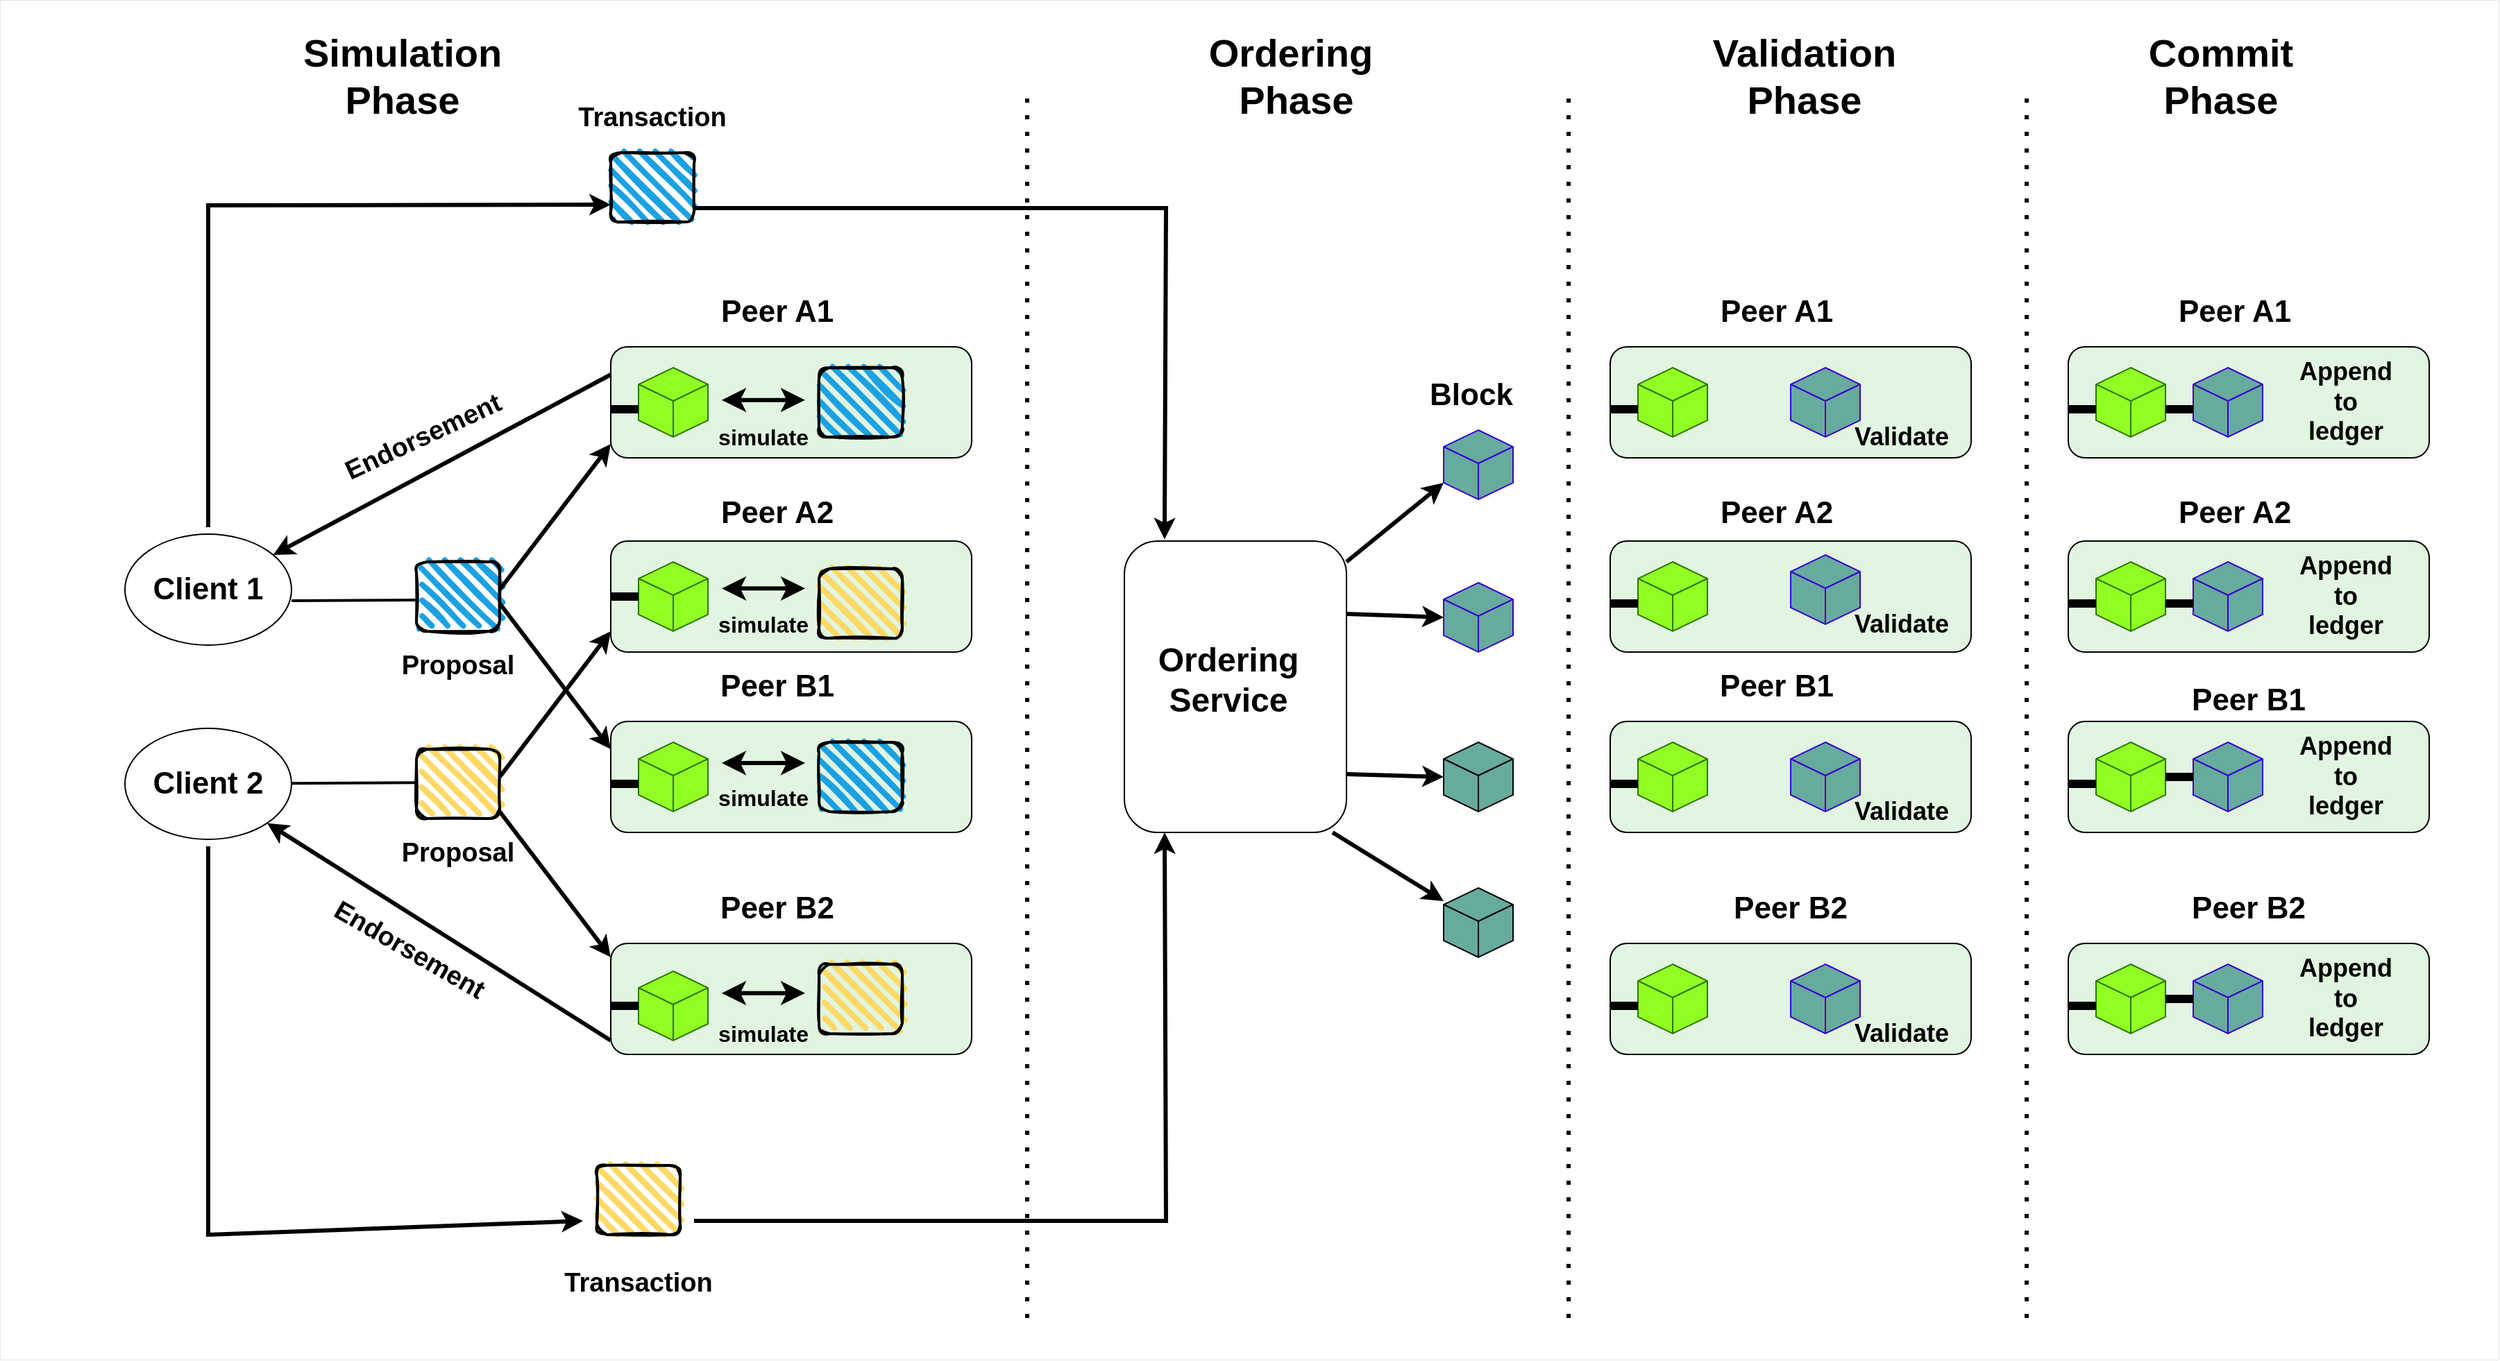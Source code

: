 <mxfile version="21.6.9" type="github" pages="4">
  <diagram name="Page-1" id="nzDO3ZbdwUi7aDr2axk2">
    <mxGraphModel dx="2206" dy="1226" grid="1" gridSize="10" guides="1" tooltips="1" connect="1" arrows="1" fold="1" page="1" pageScale="1" pageWidth="2339" pageHeight="3300" math="0" shadow="0">
      <root>
        <mxCell id="0" />
        <mxCell id="1" parent="0" />
        <mxCell id="xnpEO1qlJoF3fJPWZEWN-4" value="" style="rounded=0;whiteSpace=wrap;html=1;strokeWidth=0;fontStyle=1" parent="1" vertex="1">
          <mxGeometry x="360" y="130" width="1800" height="980" as="geometry" />
        </mxCell>
        <mxCell id="fq5BVHbG5BEVQjboFMJJ-3" value="" style="ellipse;whiteSpace=wrap;html=1;fontStyle=1" parent="1" vertex="1">
          <mxGeometry x="450" y="515" width="120" height="80" as="geometry" />
        </mxCell>
        <mxCell id="fq5BVHbG5BEVQjboFMJJ-4" value="" style="ellipse;whiteSpace=wrap;html=1;fontStyle=1" parent="1" vertex="1">
          <mxGeometry x="450" y="655" width="120" height="80" as="geometry" />
        </mxCell>
        <mxCell id="fq5BVHbG5BEVQjboFMJJ-5" value="" style="rounded=1;whiteSpace=wrap;html=1;fillColor=#E1F5E0;fontStyle=1" parent="1" vertex="1">
          <mxGeometry x="800" y="380" width="260" height="80" as="geometry" />
        </mxCell>
        <mxCell id="fq5BVHbG5BEVQjboFMJJ-7" value="" style="rounded=1;whiteSpace=wrap;html=1;fillColor=#E1F5E0;fontStyle=1" parent="1" vertex="1">
          <mxGeometry x="800" y="520" width="260" height="80" as="geometry" />
        </mxCell>
        <mxCell id="fq5BVHbG5BEVQjboFMJJ-8" value="" style="rounded=1;whiteSpace=wrap;html=1;fillColor=#E1F5E0;fontStyle=1" parent="1" vertex="1">
          <mxGeometry x="800" y="650" width="260" height="80" as="geometry" />
        </mxCell>
        <mxCell id="fq5BVHbG5BEVQjboFMJJ-9" value="" style="rounded=1;whiteSpace=wrap;html=1;fillColor=#E1F5E0;fontStyle=1" parent="1" vertex="1">
          <mxGeometry x="800" y="810" width="260" height="80" as="geometry" />
        </mxCell>
        <mxCell id="fq5BVHbG5BEVQjboFMJJ-10" value="" style="endArrow=none;dashed=1;html=1;dashPattern=1 3;strokeWidth=3;rounded=0;fontStyle=1" parent="1" edge="1">
          <mxGeometry width="50" height="50" relative="1" as="geometry">
            <mxPoint x="1100" y="1080" as="sourcePoint" />
            <mxPoint x="1100" y="200" as="targetPoint" />
          </mxGeometry>
        </mxCell>
        <mxCell id="fq5BVHbG5BEVQjboFMJJ-11" value="" style="rounded=1;whiteSpace=wrap;html=1;fontStyle=1" parent="1" vertex="1">
          <mxGeometry x="1170" y="520" width="160" height="210" as="geometry" />
        </mxCell>
        <mxCell id="fq5BVHbG5BEVQjboFMJJ-13" value="" style="html=1;whiteSpace=wrap;shape=isoCube2;backgroundOutline=1;isoAngle=15;fillColor=#67AB9F;fontColor=#ffffff;strokeColor=#3700CC;fontStyle=1" parent="1" vertex="1">
          <mxGeometry x="1400" y="440" width="50" height="50" as="geometry" />
        </mxCell>
        <mxCell id="fq5BVHbG5BEVQjboFMJJ-14" value="" style="html=1;whiteSpace=wrap;shape=isoCube2;backgroundOutline=1;isoAngle=15;fillColor=#67AB9F;fontColor=#ffffff;strokeColor=#3700CC;fontStyle=1" parent="1" vertex="1">
          <mxGeometry x="1400" y="550" width="50" height="50" as="geometry" />
        </mxCell>
        <mxCell id="fq5BVHbG5BEVQjboFMJJ-15" value="" style="html=1;whiteSpace=wrap;shape=isoCube2;backgroundOutline=1;isoAngle=15;fillColor=#67AB9F;fontStyle=1" parent="1" vertex="1">
          <mxGeometry x="1400" y="665" width="50" height="50" as="geometry" />
        </mxCell>
        <mxCell id="fq5BVHbG5BEVQjboFMJJ-16" value="" style="html=1;whiteSpace=wrap;shape=isoCube2;backgroundOutline=1;isoAngle=15;fillColor=#67AB9F;fontStyle=1" parent="1" vertex="1">
          <mxGeometry x="1400" y="770" width="50" height="50" as="geometry" />
        </mxCell>
        <mxCell id="fq5BVHbG5BEVQjboFMJJ-17" value="" style="endArrow=none;dashed=1;html=1;dashPattern=1 3;strokeWidth=3;rounded=0;fontStyle=1" parent="1" edge="1">
          <mxGeometry width="50" height="50" relative="1" as="geometry">
            <mxPoint x="1490" y="1080" as="sourcePoint" />
            <mxPoint x="1490" y="200" as="targetPoint" />
          </mxGeometry>
        </mxCell>
        <mxCell id="fq5BVHbG5BEVQjboFMJJ-22" value="" style="html=1;whiteSpace=wrap;shape=isoCube2;backgroundOutline=1;isoAngle=15;fillColor=#91FF23;strokeColor=#2D7600;fontColor=#ffffff;fontStyle=1" parent="1" vertex="1">
          <mxGeometry x="820" y="395" width="50" height="50" as="geometry" />
        </mxCell>
        <mxCell id="fq5BVHbG5BEVQjboFMJJ-23" value="" style="html=1;whiteSpace=wrap;shape=isoCube2;backgroundOutline=1;isoAngle=15;fillColor=#91FF23;fontColor=#ffffff;strokeColor=#2D7600;fontStyle=1" parent="1" vertex="1">
          <mxGeometry x="820" y="535" width="50" height="50" as="geometry" />
        </mxCell>
        <mxCell id="fq5BVHbG5BEVQjboFMJJ-24" value="" style="html=1;whiteSpace=wrap;shape=isoCube2;backgroundOutline=1;isoAngle=15;fillColor=#91FF23;fontColor=#ffffff;strokeColor=#2D7600;fontStyle=1" parent="1" vertex="1">
          <mxGeometry x="820" y="665" width="50" height="50" as="geometry" />
        </mxCell>
        <mxCell id="fq5BVHbG5BEVQjboFMJJ-25" value="" style="html=1;whiteSpace=wrap;shape=isoCube2;backgroundOutline=1;isoAngle=15;fillColor=#91FF23;fontColor=#ffffff;strokeColor=#2D7600;fontStyle=1" parent="1" vertex="1">
          <mxGeometry x="820" y="830" width="50" height="50" as="geometry" />
        </mxCell>
        <mxCell id="fq5BVHbG5BEVQjboFMJJ-26" value="" style="line;strokeWidth=6;html=1;fontStyle=1" parent="1" vertex="1">
          <mxGeometry x="800" y="850" width="20" height="10" as="geometry" />
        </mxCell>
        <mxCell id="fq5BVHbG5BEVQjboFMJJ-27" value="" style="line;strokeWidth=6;html=1;fontStyle=1" parent="1" vertex="1">
          <mxGeometry x="800" y="690" width="20" height="10" as="geometry" />
        </mxCell>
        <mxCell id="fq5BVHbG5BEVQjboFMJJ-28" value="" style="line;strokeWidth=6;html=1;fontStyle=1" parent="1" vertex="1">
          <mxGeometry x="800" y="555" width="20" height="10" as="geometry" />
        </mxCell>
        <mxCell id="fq5BVHbG5BEVQjboFMJJ-29" value="" style="line;strokeWidth=6;html=1;fontStyle=1" parent="1" vertex="1">
          <mxGeometry x="800" y="420" width="20" height="10" as="geometry" />
        </mxCell>
        <mxCell id="fq5BVHbG5BEVQjboFMJJ-31" value="" style="rounded=1;whiteSpace=wrap;html=1;strokeWidth=2;fillWeight=4;hachureGap=8;hachureAngle=45;fillColor=#1ba1e2;sketch=1;fontStyle=1" parent="1" vertex="1">
          <mxGeometry x="660" y="535" width="60" height="50" as="geometry" />
        </mxCell>
        <mxCell id="fq5BVHbG5BEVQjboFMJJ-32" value="" style="rounded=1;whiteSpace=wrap;html=1;strokeWidth=2;fillWeight=4;hachureGap=8;hachureAngle=45;fillColor=#FFD966;sketch=1;fontStyle=1" parent="1" vertex="1">
          <mxGeometry x="660" y="670" width="60" height="50" as="geometry" />
        </mxCell>
        <mxCell id="fq5BVHbG5BEVQjboFMJJ-34" value="" style="endArrow=none;html=1;rounded=0;entryX=0;entryY=0.75;entryDx=0;entryDy=0;strokeWidth=2;fontStyle=1" parent="1" edge="1">
          <mxGeometry width="50" height="50" relative="1" as="geometry">
            <mxPoint x="570" y="563" as="sourcePoint" />
            <mxPoint x="660" y="562.5" as="targetPoint" />
          </mxGeometry>
        </mxCell>
        <mxCell id="fq5BVHbG5BEVQjboFMJJ-35" value="" style="endArrow=none;html=1;rounded=0;entryX=0;entryY=0.75;entryDx=0;entryDy=0;strokeWidth=2;fontStyle=1" parent="1" edge="1">
          <mxGeometry width="50" height="50" relative="1" as="geometry">
            <mxPoint x="570" y="694.67" as="sourcePoint" />
            <mxPoint x="660" y="694.17" as="targetPoint" />
          </mxGeometry>
        </mxCell>
        <mxCell id="fq5BVHbG5BEVQjboFMJJ-37" value="" style="endArrow=classic;html=1;rounded=0;entryX=0;entryY=0.25;entryDx=0;entryDy=0;strokeWidth=3;fontStyle=1" parent="1" target="fq5BVHbG5BEVQjboFMJJ-8" edge="1">
          <mxGeometry width="50" height="50" relative="1" as="geometry">
            <mxPoint x="720" y="565" as="sourcePoint" />
            <mxPoint x="770" y="515" as="targetPoint" />
          </mxGeometry>
        </mxCell>
        <mxCell id="fq5BVHbG5BEVQjboFMJJ-39" value="" style="endArrow=classic;html=1;rounded=0;strokeWidth=3;fontStyle=1" parent="1" edge="1">
          <mxGeometry width="50" height="50" relative="1" as="geometry">
            <mxPoint x="720" y="555" as="sourcePoint" />
            <mxPoint x="800" y="450" as="targetPoint" />
          </mxGeometry>
        </mxCell>
        <mxCell id="fq5BVHbG5BEVQjboFMJJ-40" value="" style="endArrow=classic;html=1;rounded=0;strokeWidth=3;fontStyle=1" parent="1" edge="1">
          <mxGeometry width="50" height="50" relative="1" as="geometry">
            <mxPoint x="720" y="690" as="sourcePoint" />
            <mxPoint x="800" y="585" as="targetPoint" />
          </mxGeometry>
        </mxCell>
        <mxCell id="fq5BVHbG5BEVQjboFMJJ-41" value="" style="endArrow=classic;html=1;rounded=0;entryX=0;entryY=0.25;entryDx=0;entryDy=0;strokeWidth=3;fontStyle=1" parent="1" edge="1">
          <mxGeometry width="50" height="50" relative="1" as="geometry">
            <mxPoint x="720" y="715" as="sourcePoint" />
            <mxPoint x="800" y="820" as="targetPoint" />
          </mxGeometry>
        </mxCell>
        <mxCell id="fq5BVHbG5BEVQjboFMJJ-43" value="" style="endArrow=classic;html=1;rounded=0;exitX=0;exitY=0.25;exitDx=0;exitDy=0;strokeWidth=3;fontStyle=1" parent="1" source="fq5BVHbG5BEVQjboFMJJ-5" target="fq5BVHbG5BEVQjboFMJJ-3" edge="1">
          <mxGeometry width="50" height="50" relative="1" as="geometry">
            <mxPoint x="580" y="520" as="sourcePoint" />
            <mxPoint x="630" y="470" as="targetPoint" />
          </mxGeometry>
        </mxCell>
        <mxCell id="fq5BVHbG5BEVQjboFMJJ-44" value="" style="endArrow=classic;html=1;rounded=0;exitX=0;exitY=0.25;exitDx=0;exitDy=0;strokeWidth=3;entryX=1;entryY=1;entryDx=0;entryDy=0;fontStyle=1" parent="1" target="fq5BVHbG5BEVQjboFMJJ-4" edge="1">
          <mxGeometry width="50" height="50" relative="1" as="geometry">
            <mxPoint x="800" y="880" as="sourcePoint" />
            <mxPoint x="557" y="1010" as="targetPoint" />
          </mxGeometry>
        </mxCell>
        <mxCell id="fq5BVHbG5BEVQjboFMJJ-45" value="" style="rounded=1;whiteSpace=wrap;html=1;strokeWidth=2;fillWeight=4;hachureGap=8;hachureAngle=45;fillColor=#1ba1e2;sketch=1;fontStyle=1" parent="1" vertex="1">
          <mxGeometry x="800" y="240" width="60" height="50" as="geometry" />
        </mxCell>
        <mxCell id="fq5BVHbG5BEVQjboFMJJ-46" value="" style="rounded=1;whiteSpace=wrap;html=1;strokeWidth=2;fillWeight=4;hachureGap=8;hachureAngle=45;fillColor=#FFD966;sketch=1;fontStyle=1" parent="1" vertex="1">
          <mxGeometry x="790" y="970" width="60" height="50" as="geometry" />
        </mxCell>
        <mxCell id="fq5BVHbG5BEVQjboFMJJ-49" value="" style="endArrow=classic;html=1;rounded=0;entryX=0;entryY=0.75;entryDx=0;entryDy=0;strokeWidth=3;fontStyle=1" parent="1" target="fq5BVHbG5BEVQjboFMJJ-45" edge="1">
          <mxGeometry width="50" height="50" relative="1" as="geometry">
            <mxPoint x="510" y="510" as="sourcePoint" />
            <mxPoint x="520" y="280" as="targetPoint" />
            <Array as="points">
              <mxPoint x="510" y="278" />
            </Array>
          </mxGeometry>
        </mxCell>
        <mxCell id="fq5BVHbG5BEVQjboFMJJ-50" value="" style="endArrow=classic;html=1;rounded=0;strokeWidth=3;exitX=1;exitY=0.5;exitDx=0;exitDy=0;entryX=0.181;entryY=-0.006;entryDx=0;entryDy=0;entryPerimeter=0;fontStyle=1" parent="1" target="fq5BVHbG5BEVQjboFMJJ-11" edge="1">
          <mxGeometry width="50" height="50" relative="1" as="geometry">
            <mxPoint x="860" y="280" as="sourcePoint" />
            <mxPoint x="1200" y="510" as="targetPoint" />
            <Array as="points">
              <mxPoint x="1200" y="280" />
            </Array>
          </mxGeometry>
        </mxCell>
        <mxCell id="fq5BVHbG5BEVQjboFMJJ-51" value="" style="endArrow=classic;html=1;rounded=0;strokeWidth=3;fontStyle=1" parent="1" edge="1">
          <mxGeometry width="50" height="50" relative="1" as="geometry">
            <mxPoint x="510" y="740" as="sourcePoint" />
            <mxPoint x="780" y="1010" as="targetPoint" />
            <Array as="points">
              <mxPoint x="510" y="1020" />
            </Array>
          </mxGeometry>
        </mxCell>
        <mxCell id="fq5BVHbG5BEVQjboFMJJ-52" value="" style="endArrow=classic;html=1;rounded=0;strokeWidth=3;exitX=1;exitY=0.5;exitDx=0;exitDy=0;fontStyle=1" parent="1" edge="1">
          <mxGeometry width="50" height="50" relative="1" as="geometry">
            <mxPoint x="860" y="1010" as="sourcePoint" />
            <mxPoint x="1199" y="730" as="targetPoint" />
            <Array as="points">
              <mxPoint x="1200" y="1010" />
            </Array>
          </mxGeometry>
        </mxCell>
        <mxCell id="fq5BVHbG5BEVQjboFMJJ-54" value="" style="endArrow=classic;html=1;rounded=0;entryX=0;entryY=0;entryDx=0;entryDy=37.996;entryPerimeter=0;strokeWidth=3;fontStyle=1" parent="1" target="fq5BVHbG5BEVQjboFMJJ-13" edge="1">
          <mxGeometry width="50" height="50" relative="1" as="geometry">
            <mxPoint x="1330" y="535" as="sourcePoint" />
            <mxPoint x="1380" y="485" as="targetPoint" />
          </mxGeometry>
        </mxCell>
        <mxCell id="fq5BVHbG5BEVQjboFMJJ-57" value="" style="endArrow=classic;html=1;rounded=0;entryX=0;entryY=0.5;entryDx=0;entryDy=0;entryPerimeter=0;strokeWidth=3;exitX=1;exitY=0.25;exitDx=0;exitDy=0;fontStyle=1" parent="1" source="fq5BVHbG5BEVQjboFMJJ-11" target="fq5BVHbG5BEVQjboFMJJ-14" edge="1">
          <mxGeometry width="50" height="50" relative="1" as="geometry">
            <mxPoint x="1330" y="600" as="sourcePoint" />
            <mxPoint x="1400" y="543" as="targetPoint" />
          </mxGeometry>
        </mxCell>
        <mxCell id="fq5BVHbG5BEVQjboFMJJ-60" value="" style="endArrow=classic;html=1;rounded=0;entryX=0;entryY=0.5;entryDx=0;entryDy=0;entryPerimeter=0;strokeWidth=3;exitX=1;exitY=0.25;exitDx=0;exitDy=0;fontStyle=1" parent="1" edge="1">
          <mxGeometry width="50" height="50" relative="1" as="geometry">
            <mxPoint x="1330" y="688" as="sourcePoint" />
            <mxPoint x="1400" y="690" as="targetPoint" />
          </mxGeometry>
        </mxCell>
        <mxCell id="fq5BVHbG5BEVQjboFMJJ-61" value="" style="endArrow=classic;html=1;rounded=0;strokeWidth=3;exitX=1;exitY=0.25;exitDx=0;exitDy=0;fontStyle=1" parent="1" target="fq5BVHbG5BEVQjboFMJJ-16" edge="1">
          <mxGeometry width="50" height="50" relative="1" as="geometry">
            <mxPoint x="1320" y="730" as="sourcePoint" />
            <mxPoint x="1390" y="732" as="targetPoint" />
          </mxGeometry>
        </mxCell>
        <mxCell id="fq5BVHbG5BEVQjboFMJJ-66" value="" style="rounded=1;whiteSpace=wrap;html=1;fillColor=#E1F5E0;fontStyle=1" parent="1" vertex="1">
          <mxGeometry x="1520" y="380" width="260" height="80" as="geometry" />
        </mxCell>
        <mxCell id="fq5BVHbG5BEVQjboFMJJ-67" value="" style="html=1;whiteSpace=wrap;shape=isoCube2;backgroundOutline=1;isoAngle=15;fillColor=#91FF23;strokeColor=#2D7600;fontColor=#ffffff;fontStyle=1" parent="1" vertex="1">
          <mxGeometry x="1540" y="395" width="50" height="50" as="geometry" />
        </mxCell>
        <mxCell id="fq5BVHbG5BEVQjboFMJJ-68" value="" style="line;strokeWidth=6;html=1;fontStyle=1" parent="1" vertex="1">
          <mxGeometry x="1520" y="420" width="20" height="10" as="geometry" />
        </mxCell>
        <mxCell id="fq5BVHbG5BEVQjboFMJJ-69" value="" style="rounded=1;whiteSpace=wrap;html=1;fillColor=#E1F5E0;fontStyle=1" parent="1" vertex="1">
          <mxGeometry x="1520" y="520" width="260" height="80" as="geometry" />
        </mxCell>
        <mxCell id="fq5BVHbG5BEVQjboFMJJ-70" value="" style="html=1;whiteSpace=wrap;shape=isoCube2;backgroundOutline=1;isoAngle=15;fillColor=#91FF23;strokeColor=#2D7600;fontColor=#ffffff;fontStyle=1" parent="1" vertex="1">
          <mxGeometry x="1540" y="535" width="50" height="50" as="geometry" />
        </mxCell>
        <mxCell id="fq5BVHbG5BEVQjboFMJJ-71" value="" style="line;strokeWidth=6;html=1;fontStyle=1" parent="1" vertex="1">
          <mxGeometry x="1520" y="560" width="20" height="10" as="geometry" />
        </mxCell>
        <mxCell id="fq5BVHbG5BEVQjboFMJJ-72" value="" style="rounded=1;whiteSpace=wrap;html=1;fillColor=#E1F5E0;fontStyle=1" parent="1" vertex="1">
          <mxGeometry x="1520" y="650" width="260" height="80" as="geometry" />
        </mxCell>
        <mxCell id="fq5BVHbG5BEVQjboFMJJ-73" value="" style="html=1;whiteSpace=wrap;shape=isoCube2;backgroundOutline=1;isoAngle=15;fillColor=#91FF23;strokeColor=#2D7600;fontColor=#ffffff;fontStyle=1" parent="1" vertex="1">
          <mxGeometry x="1540" y="665" width="50" height="50" as="geometry" />
        </mxCell>
        <mxCell id="fq5BVHbG5BEVQjboFMJJ-74" value="" style="line;strokeWidth=6;html=1;fontStyle=1" parent="1" vertex="1">
          <mxGeometry x="1520" y="690" width="20" height="10" as="geometry" />
        </mxCell>
        <mxCell id="fq5BVHbG5BEVQjboFMJJ-75" value="" style="rounded=1;whiteSpace=wrap;html=1;fillColor=#E1F5E0;fontStyle=1" parent="1" vertex="1">
          <mxGeometry x="1520" y="810" width="260" height="80" as="geometry" />
        </mxCell>
        <mxCell id="fq5BVHbG5BEVQjboFMJJ-76" value="" style="html=1;whiteSpace=wrap;shape=isoCube2;backgroundOutline=1;isoAngle=15;fillColor=#91FF23;strokeColor=#2D7600;fontColor=#ffffff;fontStyle=1" parent="1" vertex="1">
          <mxGeometry x="1540" y="825" width="50" height="50" as="geometry" />
        </mxCell>
        <mxCell id="fq5BVHbG5BEVQjboFMJJ-77" value="" style="line;strokeWidth=6;html=1;fontStyle=1" parent="1" vertex="1">
          <mxGeometry x="1520" y="850" width="20" height="10" as="geometry" />
        </mxCell>
        <mxCell id="fq5BVHbG5BEVQjboFMJJ-78" value="" style="endArrow=none;dashed=1;html=1;dashPattern=1 3;strokeWidth=3;rounded=0;fontStyle=1" parent="1" edge="1">
          <mxGeometry width="50" height="50" relative="1" as="geometry">
            <mxPoint x="1820" y="1080" as="sourcePoint" />
            <mxPoint x="1820" y="200" as="targetPoint" />
          </mxGeometry>
        </mxCell>
        <mxCell id="fq5BVHbG5BEVQjboFMJJ-80" value="" style="html=1;whiteSpace=wrap;shape=isoCube2;backgroundOutline=1;isoAngle=15;fillColor=#67AB9F;fontColor=#ffffff;strokeColor=#3700CC;fontStyle=1" parent="1" vertex="1">
          <mxGeometry x="1650" y="395" width="50" height="50" as="geometry" />
        </mxCell>
        <mxCell id="fq5BVHbG5BEVQjboFMJJ-81" value="" style="html=1;whiteSpace=wrap;shape=isoCube2;backgroundOutline=1;isoAngle=15;fillColor=#67AB9F;fontColor=#ffffff;strokeColor=#3700CC;fontStyle=1" parent="1" vertex="1">
          <mxGeometry x="1650" y="530" width="50" height="50" as="geometry" />
        </mxCell>
        <mxCell id="fq5BVHbG5BEVQjboFMJJ-82" value="" style="html=1;whiteSpace=wrap;shape=isoCube2;backgroundOutline=1;isoAngle=15;fillColor=#67AB9F;fontColor=#ffffff;strokeColor=#3700CC;fontStyle=1" parent="1" vertex="1">
          <mxGeometry x="1650" y="665" width="50" height="50" as="geometry" />
        </mxCell>
        <mxCell id="fq5BVHbG5BEVQjboFMJJ-83" value="" style="html=1;whiteSpace=wrap;shape=isoCube2;backgroundOutline=1;isoAngle=15;fillColor=#67AB9F;fontColor=#ffffff;strokeColor=#3700CC;fontStyle=1" parent="1" vertex="1">
          <mxGeometry x="1650" y="825" width="50" height="50" as="geometry" />
        </mxCell>
        <mxCell id="fq5BVHbG5BEVQjboFMJJ-84" value="" style="rounded=1;whiteSpace=wrap;html=1;fillColor=#E1F5E0;fontStyle=1" parent="1" vertex="1">
          <mxGeometry x="1850" y="380" width="260" height="80" as="geometry" />
        </mxCell>
        <mxCell id="fq5BVHbG5BEVQjboFMJJ-85" value="" style="html=1;whiteSpace=wrap;shape=isoCube2;backgroundOutline=1;isoAngle=15;fillColor=#91FF23;strokeColor=#2D7600;fontColor=#ffffff;fontStyle=1" parent="1" vertex="1">
          <mxGeometry x="1870" y="395" width="50" height="50" as="geometry" />
        </mxCell>
        <mxCell id="fq5BVHbG5BEVQjboFMJJ-86" value="" style="line;strokeWidth=6;html=1;fontStyle=1" parent="1" vertex="1">
          <mxGeometry x="1850" y="420" width="20" height="10" as="geometry" />
        </mxCell>
        <mxCell id="fq5BVHbG5BEVQjboFMJJ-87" value="" style="html=1;whiteSpace=wrap;shape=isoCube2;backgroundOutline=1;isoAngle=15;fillColor=#67AB9F;fontColor=#ffffff;strokeColor=#3700CC;fontStyle=1" parent="1" vertex="1">
          <mxGeometry x="1940" y="395" width="50" height="50" as="geometry" />
        </mxCell>
        <mxCell id="fq5BVHbG5BEVQjboFMJJ-88" value="" style="rounded=1;whiteSpace=wrap;html=1;fillColor=#E1F5E0;fontStyle=1" parent="1" vertex="1">
          <mxGeometry x="1850" y="520" width="260" height="80" as="geometry" />
        </mxCell>
        <mxCell id="fq5BVHbG5BEVQjboFMJJ-89" value="" style="html=1;whiteSpace=wrap;shape=isoCube2;backgroundOutline=1;isoAngle=15;fillColor=#91FF23;strokeColor=#2D7600;fontColor=#ffffff;fontStyle=1" parent="1" vertex="1">
          <mxGeometry x="1870" y="535" width="50" height="50" as="geometry" />
        </mxCell>
        <mxCell id="fq5BVHbG5BEVQjboFMJJ-90" value="" style="line;strokeWidth=6;html=1;fontStyle=1" parent="1" vertex="1">
          <mxGeometry x="1850" y="560" width="20" height="10" as="geometry" />
        </mxCell>
        <mxCell id="fq5BVHbG5BEVQjboFMJJ-91" value="" style="html=1;whiteSpace=wrap;shape=isoCube2;backgroundOutline=1;isoAngle=15;fillColor=#67AB9F;fontColor=#ffffff;strokeColor=#3700CC;fontStyle=1" parent="1" vertex="1">
          <mxGeometry x="1940" y="535" width="50" height="50" as="geometry" />
        </mxCell>
        <mxCell id="fq5BVHbG5BEVQjboFMJJ-92" value="" style="rounded=1;whiteSpace=wrap;html=1;fillColor=#E1F5E0;fontStyle=1" parent="1" vertex="1">
          <mxGeometry x="1850" y="650" width="260" height="80" as="geometry" />
        </mxCell>
        <mxCell id="fq5BVHbG5BEVQjboFMJJ-93" value="" style="html=1;whiteSpace=wrap;shape=isoCube2;backgroundOutline=1;isoAngle=15;fillColor=#91FF23;strokeColor=#2D7600;fontColor=#ffffff;fontStyle=1" parent="1" vertex="1">
          <mxGeometry x="1870" y="665" width="50" height="50" as="geometry" />
        </mxCell>
        <mxCell id="fq5BVHbG5BEVQjboFMJJ-94" value="" style="line;strokeWidth=6;html=1;fontStyle=1" parent="1" vertex="1">
          <mxGeometry x="1850" y="690" width="20" height="10" as="geometry" />
        </mxCell>
        <mxCell id="fq5BVHbG5BEVQjboFMJJ-95" value="" style="html=1;whiteSpace=wrap;shape=isoCube2;backgroundOutline=1;isoAngle=15;fillColor=#67AB9F;fontColor=#ffffff;strokeColor=#3700CC;fontStyle=1" parent="1" vertex="1">
          <mxGeometry x="1940" y="665" width="50" height="50" as="geometry" />
        </mxCell>
        <mxCell id="fq5BVHbG5BEVQjboFMJJ-96" value="" style="rounded=1;whiteSpace=wrap;html=1;fillColor=#E1F5E0;fontStyle=1" parent="1" vertex="1">
          <mxGeometry x="1850" y="810" width="260" height="80" as="geometry" />
        </mxCell>
        <mxCell id="fq5BVHbG5BEVQjboFMJJ-97" value="" style="html=1;whiteSpace=wrap;shape=isoCube2;backgroundOutline=1;isoAngle=15;fillColor=#91FF23;strokeColor=#2D7600;fontColor=#ffffff;fontStyle=1" parent="1" vertex="1">
          <mxGeometry x="1870" y="825" width="50" height="50" as="geometry" />
        </mxCell>
        <mxCell id="fq5BVHbG5BEVQjboFMJJ-98" value="" style="line;strokeWidth=6;html=1;fontStyle=1" parent="1" vertex="1">
          <mxGeometry x="1850" y="850" width="20" height="10" as="geometry" />
        </mxCell>
        <mxCell id="fq5BVHbG5BEVQjboFMJJ-99" value="" style="html=1;whiteSpace=wrap;shape=isoCube2;backgroundOutline=1;isoAngle=15;fillColor=#67AB9F;fontColor=#ffffff;strokeColor=#3700CC;fontStyle=1" parent="1" vertex="1">
          <mxGeometry x="1940" y="825" width="50" height="50" as="geometry" />
        </mxCell>
        <mxCell id="fq5BVHbG5BEVQjboFMJJ-100" value="" style="rounded=1;whiteSpace=wrap;html=1;strokeWidth=2;fillWeight=4;hachureGap=8;hachureAngle=45;fillColor=#1ba1e2;sketch=1;fontStyle=1" parent="1" vertex="1">
          <mxGeometry x="950" y="395" width="60" height="50" as="geometry" />
        </mxCell>
        <mxCell id="fq5BVHbG5BEVQjboFMJJ-101" value="" style="rounded=1;whiteSpace=wrap;html=1;strokeWidth=2;fillWeight=4;hachureGap=8;hachureAngle=45;fillColor=#1ba1e2;sketch=1;fontStyle=1" parent="1" vertex="1">
          <mxGeometry x="950" y="665" width="60" height="50" as="geometry" />
        </mxCell>
        <mxCell id="fq5BVHbG5BEVQjboFMJJ-102" value="" style="rounded=1;whiteSpace=wrap;html=1;strokeWidth=2;fillWeight=4;hachureGap=8;hachureAngle=45;fillColor=#FFD966;sketch=1;fontStyle=1" parent="1" vertex="1">
          <mxGeometry x="950" y="540" width="60" height="50" as="geometry" />
        </mxCell>
        <mxCell id="fq5BVHbG5BEVQjboFMJJ-103" value="" style="rounded=1;whiteSpace=wrap;html=1;strokeWidth=2;fillWeight=4;hachureGap=8;hachureAngle=45;fillColor=#FFD966;sketch=1;fontStyle=1" parent="1" vertex="1">
          <mxGeometry x="950" y="825" width="60" height="50" as="geometry" />
        </mxCell>
        <mxCell id="fq5BVHbG5BEVQjboFMJJ-104" value="&lt;font style=&quot;font-size: 22px;&quot;&gt;Client 1&lt;/font&gt;" style="text;strokeColor=none;fillColor=none;html=1;align=center;verticalAlign=middle;whiteSpace=wrap;rounded=0;fontSize=16;fontStyle=1" parent="1" vertex="1">
          <mxGeometry x="450" y="540" width="120" height="30" as="geometry" />
        </mxCell>
        <mxCell id="fq5BVHbG5BEVQjboFMJJ-105" value="&lt;font style=&quot;font-size: 22px;&quot;&gt;Client 2&lt;/font&gt;" style="text;strokeColor=none;fillColor=none;html=1;align=center;verticalAlign=middle;whiteSpace=wrap;rounded=0;fontSize=16;fontStyle=1" parent="1" vertex="1">
          <mxGeometry x="450" y="680" width="120" height="30" as="geometry" />
        </mxCell>
        <mxCell id="fq5BVHbG5BEVQjboFMJJ-106" value="&lt;font style=&quot;font-size: 19px;&quot;&gt;Proposal&lt;/font&gt;" style="text;html=1;strokeColor=none;fillColor=none;align=center;verticalAlign=middle;whiteSpace=wrap;rounded=0;fontSize=16;fontStyle=1" parent="1" vertex="1">
          <mxGeometry x="645" y="595" width="90" height="30" as="geometry" />
        </mxCell>
        <mxCell id="fq5BVHbG5BEVQjboFMJJ-107" value="&lt;font style=&quot;font-size: 19px;&quot;&gt;Proposal&lt;/font&gt;" style="text;html=1;strokeColor=none;fillColor=none;align=center;verticalAlign=middle;whiteSpace=wrap;rounded=0;fontSize=16;fontStyle=1" parent="1" vertex="1">
          <mxGeometry x="645" y="730" width="90" height="30" as="geometry" />
        </mxCell>
        <mxCell id="fq5BVHbG5BEVQjboFMJJ-108" value="&lt;font style=&quot;font-size: 19px;&quot;&gt;Endorsement&lt;br&gt;&lt;/font&gt;" style="text;html=1;strokeColor=none;fillColor=none;align=center;verticalAlign=middle;whiteSpace=wrap;rounded=0;fontSize=16;rotation=-25;fontStyle=1" parent="1" vertex="1">
          <mxGeometry x="610" y="430" width="110" height="30" as="geometry" />
        </mxCell>
        <mxCell id="fq5BVHbG5BEVQjboFMJJ-109" value="&lt;font style=&quot;font-size: 19px;&quot;&gt;Endorsement&lt;br&gt;&lt;/font&gt;" style="text;html=1;strokeColor=none;fillColor=none;align=center;verticalAlign=middle;whiteSpace=wrap;rounded=0;fontSize=16;rotation=30;fontStyle=1" parent="1" vertex="1">
          <mxGeometry x="600" y="800" width="110" height="30" as="geometry" />
        </mxCell>
        <mxCell id="fq5BVHbG5BEVQjboFMJJ-114" value="" style="endArrow=classic;startArrow=classic;html=1;rounded=0;fontSize=12;startSize=8;endSize=8;curved=1;strokeWidth=3;fontStyle=1" parent="1" edge="1">
          <mxGeometry width="50" height="50" relative="1" as="geometry">
            <mxPoint x="880" y="418.33" as="sourcePoint" />
            <mxPoint x="940" y="418.33" as="targetPoint" />
          </mxGeometry>
        </mxCell>
        <mxCell id="fq5BVHbG5BEVQjboFMJJ-116" value="" style="endArrow=classic;startArrow=classic;html=1;rounded=0;fontSize=12;startSize=8;endSize=8;curved=1;strokeWidth=3;fontStyle=1" parent="1" edge="1">
          <mxGeometry width="50" height="50" relative="1" as="geometry">
            <mxPoint x="880" y="680" as="sourcePoint" />
            <mxPoint x="940" y="680" as="targetPoint" />
          </mxGeometry>
        </mxCell>
        <mxCell id="fq5BVHbG5BEVQjboFMJJ-117" value="" style="endArrow=classic;startArrow=classic;html=1;rounded=0;fontSize=12;startSize=8;endSize=8;curved=1;strokeWidth=3;fontStyle=1" parent="1" edge="1">
          <mxGeometry width="50" height="50" relative="1" as="geometry">
            <mxPoint x="880" y="554.17" as="sourcePoint" />
            <mxPoint x="940" y="554.17" as="targetPoint" />
          </mxGeometry>
        </mxCell>
        <mxCell id="fq5BVHbG5BEVQjboFMJJ-119" value="" style="endArrow=classic;startArrow=classic;html=1;rounded=0;fontSize=12;startSize=8;endSize=8;curved=1;strokeWidth=3;fontStyle=1" parent="1" edge="1">
          <mxGeometry width="50" height="50" relative="1" as="geometry">
            <mxPoint x="880" y="845.83" as="sourcePoint" />
            <mxPoint x="940" y="845.83" as="targetPoint" />
          </mxGeometry>
        </mxCell>
        <mxCell id="fq5BVHbG5BEVQjboFMJJ-120" value="&lt;font style=&quot;font-size: 22px;&quot;&gt;Peer A1&lt;/font&gt;" style="text;strokeColor=none;fillColor=none;html=1;align=center;verticalAlign=middle;whiteSpace=wrap;rounded=0;fontSize=16;fontStyle=1" parent="1" vertex="1">
          <mxGeometry x="860" y="340" width="120" height="30" as="geometry" />
        </mxCell>
        <mxCell id="fq5BVHbG5BEVQjboFMJJ-121" value="&lt;font style=&quot;font-size: 22px;&quot;&gt;Peer A2&lt;/font&gt;" style="text;strokeColor=none;fillColor=none;html=1;align=center;verticalAlign=middle;whiteSpace=wrap;rounded=0;fontSize=16;fontStyle=1" parent="1" vertex="1">
          <mxGeometry x="860" y="485" width="120" height="30" as="geometry" />
        </mxCell>
        <mxCell id="fq5BVHbG5BEVQjboFMJJ-122" value="&lt;font style=&quot;font-size: 22px;&quot;&gt;Peer B1&lt;/font&gt;" style="text;strokeColor=none;fillColor=none;html=1;align=center;verticalAlign=middle;whiteSpace=wrap;rounded=0;fontSize=16;fontStyle=1" parent="1" vertex="1">
          <mxGeometry x="860" y="610" width="120" height="30" as="geometry" />
        </mxCell>
        <mxCell id="fq5BVHbG5BEVQjboFMJJ-123" value="&lt;font style=&quot;font-size: 22px;&quot;&gt;Peer B2&lt;/font&gt;" style="text;strokeColor=none;fillColor=none;html=1;align=center;verticalAlign=middle;whiteSpace=wrap;rounded=0;fontSize=16;fontStyle=1" parent="1" vertex="1">
          <mxGeometry x="860" y="770" width="120" height="30" as="geometry" />
        </mxCell>
        <mxCell id="fq5BVHbG5BEVQjboFMJJ-124" value="simulate" style="text;html=1;strokeColor=none;fillColor=none;align=center;verticalAlign=middle;whiteSpace=wrap;rounded=0;fontSize=16;fontStyle=1" parent="1" vertex="1">
          <mxGeometry x="880" y="430" width="60" height="30" as="geometry" />
        </mxCell>
        <mxCell id="fq5BVHbG5BEVQjboFMJJ-125" value="simulate" style="text;html=1;strokeColor=none;fillColor=none;align=center;verticalAlign=middle;whiteSpace=wrap;rounded=0;fontSize=16;fontStyle=1" parent="1" vertex="1">
          <mxGeometry x="880" y="565" width="60" height="30" as="geometry" />
        </mxCell>
        <mxCell id="fq5BVHbG5BEVQjboFMJJ-126" value="simulate" style="text;html=1;strokeColor=none;fillColor=none;align=center;verticalAlign=middle;whiteSpace=wrap;rounded=0;fontSize=16;fontStyle=1" parent="1" vertex="1">
          <mxGeometry x="880" y="690" width="60" height="30" as="geometry" />
        </mxCell>
        <mxCell id="fq5BVHbG5BEVQjboFMJJ-127" value="simulate" style="text;html=1;strokeColor=none;fillColor=none;align=center;verticalAlign=middle;whiteSpace=wrap;rounded=0;fontSize=16;fontStyle=1" parent="1" vertex="1">
          <mxGeometry x="880" y="860" width="60" height="30" as="geometry" />
        </mxCell>
        <mxCell id="fq5BVHbG5BEVQjboFMJJ-128" value="&lt;font style=&quot;font-size: 19px;&quot;&gt;Transaction&lt;/font&gt;" style="text;html=1;strokeColor=none;fillColor=none;align=center;verticalAlign=middle;whiteSpace=wrap;rounded=0;fontSize=16;fontStyle=1" parent="1" vertex="1">
          <mxGeometry x="800" y="200" width="60" height="30" as="geometry" />
        </mxCell>
        <mxCell id="fq5BVHbG5BEVQjboFMJJ-129" value="&lt;font style=&quot;font-size: 19px;&quot;&gt;Transaction&lt;/font&gt;" style="text;html=1;strokeColor=none;fillColor=none;align=center;verticalAlign=middle;whiteSpace=wrap;rounded=0;fontSize=16;fontStyle=1" parent="1" vertex="1">
          <mxGeometry x="790" y="1040" width="60" height="30" as="geometry" />
        </mxCell>
        <mxCell id="fq5BVHbG5BEVQjboFMJJ-130" value="&lt;font style=&quot;font-size: 24px;&quot;&gt;Ordering&lt;br&gt;Service&lt;/font&gt;" style="text;html=1;strokeColor=none;fillColor=none;align=center;verticalAlign=middle;whiteSpace=wrap;rounded=0;fontSize=16;fontStyle=1" parent="1" vertex="1">
          <mxGeometry x="1180" y="580" width="130" height="80" as="geometry" />
        </mxCell>
        <mxCell id="fq5BVHbG5BEVQjboFMJJ-132" value="&lt;font style=&quot;font-size: 22px;&quot;&gt;Block&lt;/font&gt;" style="text;strokeColor=none;fillColor=none;html=1;align=center;verticalAlign=middle;whiteSpace=wrap;rounded=0;fontSize=16;fontStyle=1" parent="1" vertex="1">
          <mxGeometry x="1360" y="400" width="120" height="30" as="geometry" />
        </mxCell>
        <mxCell id="fq5BVHbG5BEVQjboFMJJ-133" value="&lt;font style=&quot;font-size: 22px;&quot;&gt;Peer A1&lt;/font&gt;" style="text;strokeColor=none;fillColor=none;html=1;align=center;verticalAlign=middle;whiteSpace=wrap;rounded=0;fontSize=16;fontStyle=1" parent="1" vertex="1">
          <mxGeometry x="1580" y="340" width="120" height="30" as="geometry" />
        </mxCell>
        <mxCell id="fq5BVHbG5BEVQjboFMJJ-134" value="&lt;font style=&quot;font-size: 22px;&quot;&gt;Peer A2&lt;/font&gt;" style="text;strokeColor=none;fillColor=none;html=1;align=center;verticalAlign=middle;whiteSpace=wrap;rounded=0;fontSize=16;fontStyle=1" parent="1" vertex="1">
          <mxGeometry x="1580" y="485" width="120" height="30" as="geometry" />
        </mxCell>
        <mxCell id="fq5BVHbG5BEVQjboFMJJ-135" value="&lt;font style=&quot;font-size: 22px;&quot;&gt;Peer B1&lt;/font&gt;" style="text;strokeColor=none;fillColor=none;html=1;align=center;verticalAlign=middle;whiteSpace=wrap;rounded=0;fontSize=16;fontStyle=1" parent="1" vertex="1">
          <mxGeometry x="1580" y="610" width="120" height="30" as="geometry" />
        </mxCell>
        <mxCell id="fq5BVHbG5BEVQjboFMJJ-136" value="&lt;font style=&quot;font-size: 22px;&quot;&gt;Peer B2&lt;/font&gt;" style="text;strokeColor=none;fillColor=none;html=1;align=center;verticalAlign=middle;whiteSpace=wrap;rounded=0;fontSize=16;fontStyle=1" parent="1" vertex="1">
          <mxGeometry x="1590" y="770" width="120" height="30" as="geometry" />
        </mxCell>
        <mxCell id="fq5BVHbG5BEVQjboFMJJ-137" value="&lt;font style=&quot;font-size: 22px;&quot;&gt;Peer A1&lt;/font&gt;" style="text;strokeColor=none;fillColor=none;html=1;align=center;verticalAlign=middle;whiteSpace=wrap;rounded=0;fontSize=16;fontStyle=1" parent="1" vertex="1">
          <mxGeometry x="1910" y="340" width="120" height="30" as="geometry" />
        </mxCell>
        <mxCell id="fq5BVHbG5BEVQjboFMJJ-138" value="&lt;font style=&quot;font-size: 22px;&quot;&gt;Peer A2&lt;/font&gt;" style="text;strokeColor=none;fillColor=none;html=1;align=center;verticalAlign=middle;whiteSpace=wrap;rounded=0;fontSize=16;fontStyle=1" parent="1" vertex="1">
          <mxGeometry x="1910" y="485" width="120" height="30" as="geometry" />
        </mxCell>
        <mxCell id="fq5BVHbG5BEVQjboFMJJ-139" value="&lt;font style=&quot;font-size: 22px;&quot;&gt;Peer B1&lt;/font&gt;" style="text;strokeColor=none;fillColor=none;html=1;align=center;verticalAlign=middle;whiteSpace=wrap;rounded=0;fontSize=16;fontStyle=1" parent="1" vertex="1">
          <mxGeometry x="1920" y="620" width="120" height="30" as="geometry" />
        </mxCell>
        <mxCell id="fq5BVHbG5BEVQjboFMJJ-140" value="&lt;font style=&quot;font-size: 22px;&quot;&gt;Peer B2&lt;/font&gt;" style="text;strokeColor=none;fillColor=none;html=1;align=center;verticalAlign=middle;whiteSpace=wrap;rounded=0;fontSize=16;fontStyle=1" parent="1" vertex="1">
          <mxGeometry x="1920" y="770" width="120" height="30" as="geometry" />
        </mxCell>
        <mxCell id="fq5BVHbG5BEVQjboFMJJ-141" value="&lt;font style=&quot;font-size: 18px;&quot;&gt;Validate&lt;/font&gt;" style="text;html=1;strokeColor=none;fillColor=none;align=center;verticalAlign=middle;whiteSpace=wrap;rounded=0;fontSize=16;fontStyle=1" parent="1" vertex="1">
          <mxGeometry x="1700" y="430" width="60" height="30" as="geometry" />
        </mxCell>
        <mxCell id="fq5BVHbG5BEVQjboFMJJ-142" value="&lt;font style=&quot;font-size: 18px;&quot;&gt;Validate&lt;/font&gt;" style="text;html=1;strokeColor=none;fillColor=none;align=center;verticalAlign=middle;whiteSpace=wrap;rounded=0;fontSize=16;fontStyle=1" parent="1" vertex="1">
          <mxGeometry x="1700" y="565" width="60" height="30" as="geometry" />
        </mxCell>
        <mxCell id="fq5BVHbG5BEVQjboFMJJ-143" value="&lt;font style=&quot;font-size: 18px;&quot;&gt;Validate&lt;/font&gt;" style="text;html=1;strokeColor=none;fillColor=none;align=center;verticalAlign=middle;whiteSpace=wrap;rounded=0;fontSize=16;fontStyle=1" parent="1" vertex="1">
          <mxGeometry x="1700" y="700" width="60" height="30" as="geometry" />
        </mxCell>
        <mxCell id="fq5BVHbG5BEVQjboFMJJ-144" value="&lt;font style=&quot;font-size: 18px;&quot;&gt;Validate&lt;/font&gt;" style="text;html=1;strokeColor=none;fillColor=none;align=center;verticalAlign=middle;whiteSpace=wrap;rounded=0;fontSize=16;fontStyle=1" parent="1" vertex="1">
          <mxGeometry x="1700" y="860" width="60" height="30" as="geometry" />
        </mxCell>
        <mxCell id="fq5BVHbG5BEVQjboFMJJ-145" value="" style="line;strokeWidth=6;html=1;fontStyle=1" parent="1" vertex="1">
          <mxGeometry x="1920" y="420" width="20" height="10" as="geometry" />
        </mxCell>
        <mxCell id="fq5BVHbG5BEVQjboFMJJ-146" value="" style="line;strokeWidth=6;html=1;fontStyle=1" parent="1" vertex="1">
          <mxGeometry x="1920" y="555" width="20" height="20" as="geometry" />
        </mxCell>
        <mxCell id="fq5BVHbG5BEVQjboFMJJ-147" value="" style="line;strokeWidth=6;html=1;fontStyle=1" parent="1" vertex="1">
          <mxGeometry x="1920" y="685" width="20" height="10" as="geometry" />
        </mxCell>
        <mxCell id="fq5BVHbG5BEVQjboFMJJ-148" value="" style="line;strokeWidth=6;html=1;fontStyle=1" parent="1" vertex="1">
          <mxGeometry x="1920" y="845" width="20" height="10" as="geometry" />
        </mxCell>
        <mxCell id="fq5BVHbG5BEVQjboFMJJ-149" value="&lt;font style=&quot;font-size: 18px;&quot;&gt;Append&lt;br&gt;to ledger&lt;br&gt;&lt;/font&gt;" style="text;html=1;strokeColor=none;fillColor=none;align=center;verticalAlign=middle;whiteSpace=wrap;rounded=0;fontSize=16;fontStyle=1" parent="1" vertex="1">
          <mxGeometry x="2020" y="405" width="60" height="30" as="geometry" />
        </mxCell>
        <mxCell id="fq5BVHbG5BEVQjboFMJJ-150" style="edgeStyle=none;curved=1;rounded=0;orthogonalLoop=1;jettySize=auto;html=1;exitX=0.75;exitY=1;exitDx=0;exitDy=0;fontSize=12;startSize=8;endSize=8;fontStyle=1" parent="1" source="fq5BVHbG5BEVQjboFMJJ-149" target="fq5BVHbG5BEVQjboFMJJ-149" edge="1">
          <mxGeometry relative="1" as="geometry" />
        </mxCell>
        <mxCell id="fq5BVHbG5BEVQjboFMJJ-151" value="&lt;font style=&quot;font-size: 18px;&quot;&gt;Append&lt;br&gt;to ledger&lt;br&gt;&lt;/font&gt;" style="text;html=1;strokeColor=none;fillColor=none;align=center;verticalAlign=middle;whiteSpace=wrap;rounded=0;fontSize=16;fontStyle=1" parent="1" vertex="1">
          <mxGeometry x="2020" y="545" width="60" height="30" as="geometry" />
        </mxCell>
        <mxCell id="fq5BVHbG5BEVQjboFMJJ-152" value="&lt;font style=&quot;font-size: 18px;&quot;&gt;Append&lt;br&gt;to ledger&lt;br&gt;&lt;/font&gt;" style="text;html=1;strokeColor=none;fillColor=none;align=center;verticalAlign=middle;whiteSpace=wrap;rounded=0;fontSize=16;fontStyle=1" parent="1" vertex="1">
          <mxGeometry x="2020" y="675" width="60" height="30" as="geometry" />
        </mxCell>
        <mxCell id="fq5BVHbG5BEVQjboFMJJ-153" value="&lt;font style=&quot;font-size: 18px;&quot;&gt;Append&lt;br&gt;to ledger&lt;br&gt;&lt;/font&gt;" style="text;html=1;strokeColor=none;fillColor=none;align=center;verticalAlign=middle;whiteSpace=wrap;rounded=0;fontSize=16;fontStyle=1" parent="1" vertex="1">
          <mxGeometry x="2020" y="835" width="60" height="30" as="geometry" />
        </mxCell>
        <mxCell id="fq5BVHbG5BEVQjboFMJJ-154" value="&lt;font style=&quot;font-size: 28px;&quot;&gt;Simulation Phase&lt;/font&gt;" style="text;html=1;strokeColor=none;fillColor=none;align=center;verticalAlign=middle;whiteSpace=wrap;rounded=0;fontSize=16;fontStyle=1" parent="1" vertex="1">
          <mxGeometry x="620" y="170" width="60" height="30" as="geometry" />
        </mxCell>
        <mxCell id="fq5BVHbG5BEVQjboFMJJ-156" value="&lt;font style=&quot;font-size: 28px;&quot;&gt;Ordering&lt;br&gt;&amp;nbsp;Phase&lt;/font&gt;" style="text;html=1;strokeColor=none;fillColor=none;align=center;verticalAlign=middle;whiteSpace=wrap;rounded=0;fontSize=16;fontStyle=1" parent="1" vertex="1">
          <mxGeometry x="1260" y="170" width="60" height="30" as="geometry" />
        </mxCell>
        <mxCell id="fq5BVHbG5BEVQjboFMJJ-157" value="&lt;font style=&quot;font-size: 28px;&quot;&gt;Validation Phase&lt;/font&gt;" style="text;html=1;strokeColor=none;fillColor=none;align=center;verticalAlign=middle;whiteSpace=wrap;rounded=0;fontSize=16;fontStyle=1" parent="1" vertex="1">
          <mxGeometry x="1630" y="170" width="60" height="30" as="geometry" />
        </mxCell>
        <mxCell id="fq5BVHbG5BEVQjboFMJJ-158" value="&lt;font style=&quot;font-size: 28px;&quot;&gt;Commit Phase&lt;/font&gt;" style="text;html=1;strokeColor=none;fillColor=none;align=center;verticalAlign=middle;whiteSpace=wrap;rounded=0;fontSize=16;fontStyle=1" parent="1" vertex="1">
          <mxGeometry x="1930" y="170" width="60" height="30" as="geometry" />
        </mxCell>
      </root>
    </mxGraphModel>
  </diagram>
  <diagram id="VElt9d0W_rlxhvmA3rYv" name="Page-2">
    <mxGraphModel dx="3190" dy="1328" grid="1" gridSize="10" guides="1" tooltips="1" connect="1" arrows="1" fold="1" page="0" pageScale="1" pageWidth="2339" pageHeight="3300" math="0" shadow="0">
      <root>
        <mxCell id="0" />
        <mxCell id="1" parent="0" />
        <mxCell id="xEaGpSXcArS7ulTaOOg9-10" value="" style="rounded=0;whiteSpace=wrap;html=1;fillColor=#E8FAFF;strokeColor=#000000;strokeWidth=2;" vertex="1" parent="1">
          <mxGeometry x="-470" y="50" width="1320" height="790" as="geometry" />
        </mxCell>
        <mxCell id="P9eLD0W3PQ4g7GGJhnNG-40" value="" style="rounded=1;whiteSpace=wrap;html=1;fillColor=#D4E1F5;" parent="1" vertex="1">
          <mxGeometry x="-94" y="145" width="872" height="620" as="geometry" />
        </mxCell>
        <mxCell id="P9eLD0W3PQ4g7GGJhnNG-15" value="" style="shape=card;whiteSpace=wrap;html=1;direction=south;fillColor=#f8cecc;gradientColor=#ea6b66;strokeColor=#b85450;" parent="1" vertex="1">
          <mxGeometry x="420" y="640" width="102" height="80" as="geometry" />
        </mxCell>
        <mxCell id="P9eLD0W3PQ4g7GGJhnNG-14" value="" style="shape=card;whiteSpace=wrap;html=1;direction=south;fillColor=#f8cecc;gradientColor=#ea6b66;strokeColor=#b85450;" parent="1" vertex="1">
          <mxGeometry x="160" y="630" width="102" height="80" as="geometry" />
        </mxCell>
        <mxCell id="P9eLD0W3PQ4g7GGJhnNG-13" value="" style="shape=card;whiteSpace=wrap;html=1;direction=south;fillColor=#f8cecc;gradientColor=#ea6b66;strokeColor=#b85450;" parent="1" vertex="1">
          <mxGeometry x="420" y="260" width="102" height="80" as="geometry" />
        </mxCell>
        <mxCell id="P9eLD0W3PQ4g7GGJhnNG-12" value="" style="shape=card;whiteSpace=wrap;html=1;direction=south;fillColor=#f8cecc;strokeColor=#b85450;gradientColor=#ea6b66;" parent="1" vertex="1">
          <mxGeometry x="170" y="250" width="102" height="80" as="geometry" />
        </mxCell>
        <mxCell id="P9eLD0W3PQ4g7GGJhnNG-1" value="&lt;font style=&quot;font-size: 24px;&quot;&gt;Channel&lt;/font&gt;" style="ellipse;whiteSpace=wrap;html=1;fillColor=#fff2cc;strokeColor=#d6b656;gradientColor=#ffd966;" parent="1" vertex="1">
          <mxGeometry x="20" y="410" width="512" height="80" as="geometry" />
        </mxCell>
        <mxCell id="P9eLD0W3PQ4g7GGJhnNG-2" value="" style="rounded=1;whiteSpace=wrap;html=1;fillColor=#E6FFCC;" parent="1" vertex="1">
          <mxGeometry x="60" y="200" width="152" height="110" as="geometry" />
        </mxCell>
        <mxCell id="P9eLD0W3PQ4g7GGJhnNG-3" value="" style="rounded=1;whiteSpace=wrap;html=1;fillColor=#E6FFCC;" parent="1" vertex="1">
          <mxGeometry x="320" y="200" width="152" height="110" as="geometry" />
        </mxCell>
        <mxCell id="P9eLD0W3PQ4g7GGJhnNG-4" value="" style="rounded=1;whiteSpace=wrap;html=1;fillColor=#E6FFCC;" parent="1" vertex="1">
          <mxGeometry x="60" y="580" width="152" height="110" as="geometry" />
        </mxCell>
        <mxCell id="P9eLD0W3PQ4g7GGJhnNG-5" value="" style="rounded=1;whiteSpace=wrap;html=1;fillColor=#E6FFCC;" parent="1" vertex="1">
          <mxGeometry x="320" y="580" width="152" height="110" as="geometry" />
        </mxCell>
        <mxCell id="P9eLD0W3PQ4g7GGJhnNG-9" value="" style="rounded=1;whiteSpace=wrap;html=1;fillColor=#d5e8d4;strokeColor=#82b366;gradientColor=#97d077;" parent="1" vertex="1">
          <mxGeometry x="610" y="400" width="152" height="110" as="geometry" />
        </mxCell>
        <mxCell id="P9eLD0W3PQ4g7GGJhnNG-10" value="" style="rhombus;whiteSpace=wrap;html=1;fillColor=#e6d0de;gradientColor=#d5739d;strokeColor=#996185;" parent="1" vertex="1">
          <mxGeometry x="-160" y="386.5" width="130" height="125" as="geometry" />
        </mxCell>
        <mxCell id="P9eLD0W3PQ4g7GGJhnNG-17" value="&lt;font style=&quot;font-size: 20px;&quot;&gt;&lt;b&gt;SDK&lt;/b&gt;&lt;/font&gt;" style="text;html=1;strokeColor=none;fillColor=none;align=center;verticalAlign=middle;whiteSpace=wrap;rounded=0;" parent="1" vertex="1">
          <mxGeometry x="-125" y="434" width="62" height="30" as="geometry" />
        </mxCell>
        <mxCell id="P9eLD0W3PQ4g7GGJhnNG-18" value="&lt;font style=&quot;font-size: 24px;&quot;&gt;&lt;b&gt;Local Agent 1&lt;/b&gt;&lt;/font&gt;" style="text;html=1;strokeColor=none;fillColor=none;align=center;verticalAlign=middle;whiteSpace=wrap;rounded=0;" parent="1" vertex="1">
          <mxGeometry x="90" y="240" width="92" height="30" as="geometry" />
        </mxCell>
        <mxCell id="P9eLD0W3PQ4g7GGJhnNG-19" value="&lt;font style=&quot;font-size: 24px;&quot;&gt;&lt;b&gt;Local Agent 2&lt;/b&gt;&lt;/font&gt;" style="text;html=1;strokeColor=none;fillColor=none;align=center;verticalAlign=middle;whiteSpace=wrap;rounded=0;" parent="1" vertex="1">
          <mxGeometry x="350" y="240" width="92" height="30" as="geometry" />
        </mxCell>
        <mxCell id="P9eLD0W3PQ4g7GGJhnNG-20" value="&lt;font style=&quot;font-size: 24px;&quot;&gt;&lt;b&gt;Local Agent 3&lt;/b&gt;&lt;/font&gt;" style="text;html=1;strokeColor=none;fillColor=none;align=center;verticalAlign=middle;whiteSpace=wrap;rounded=0;" parent="1" vertex="1">
          <mxGeometry x="90" y="620" width="92" height="30" as="geometry" />
        </mxCell>
        <mxCell id="P9eLD0W3PQ4g7GGJhnNG-21" value="&lt;font style=&quot;font-size: 24px;&quot;&gt;&lt;b&gt;Lcoal Agent 4&lt;/b&gt;&lt;br&gt;&lt;/font&gt;" style="text;html=1;strokeColor=none;fillColor=none;align=center;verticalAlign=middle;whiteSpace=wrap;rounded=0;" parent="1" vertex="1">
          <mxGeometry x="350" y="620" width="92" height="30" as="geometry" />
        </mxCell>
        <mxCell id="P9eLD0W3PQ4g7GGJhnNG-22" value="&lt;span style=&quot;font-size: 20px;&quot;&gt;&lt;b&gt;L1&lt;/b&gt;&lt;/span&gt;" style="text;html=1;strokeColor=none;fillColor=none;align=center;verticalAlign=middle;whiteSpace=wrap;rounded=0;" parent="1" vertex="1">
          <mxGeometry x="190" y="290" width="92" height="30" as="geometry" />
        </mxCell>
        <mxCell id="P9eLD0W3PQ4g7GGJhnNG-23" value="&lt;span style=&quot;font-size: 20px;&quot;&gt;&lt;b&gt;L1&lt;/b&gt;&lt;/span&gt;" style="text;html=1;strokeColor=none;fillColor=none;align=center;verticalAlign=middle;whiteSpace=wrap;rounded=0;" parent="1" vertex="1">
          <mxGeometry x="440" y="300" width="92" height="30" as="geometry" />
        </mxCell>
        <mxCell id="P9eLD0W3PQ4g7GGJhnNG-24" value="&lt;span style=&quot;font-size: 20px;&quot;&gt;&lt;b&gt;L1&lt;/b&gt;&lt;/span&gt;" style="text;html=1;strokeColor=none;fillColor=none;align=center;verticalAlign=middle;whiteSpace=wrap;rounded=0;" parent="1" vertex="1">
          <mxGeometry x="440" y="680" width="92" height="30" as="geometry" />
        </mxCell>
        <mxCell id="P9eLD0W3PQ4g7GGJhnNG-25" value="&lt;span style=&quot;font-size: 20px;&quot;&gt;&lt;b&gt;L1&lt;/b&gt;&lt;/span&gt;" style="text;html=1;strokeColor=none;fillColor=none;align=center;verticalAlign=middle;whiteSpace=wrap;rounded=0;" parent="1" vertex="1">
          <mxGeometry x="190" y="670" width="92" height="30" as="geometry" />
        </mxCell>
        <mxCell id="P9eLD0W3PQ4g7GGJhnNG-26" value="&lt;font style=&quot;font-size: 22px;&quot;&gt;&lt;b&gt;Peer node&lt;/b&gt;&lt;/font&gt;" style="text;html=1;strokeColor=none;fillColor=none;align=center;verticalAlign=middle;whiteSpace=wrap;rounded=0;" parent="1" vertex="1">
          <mxGeometry x="78" y="170" width="112" height="30" as="geometry" />
        </mxCell>
        <mxCell id="P9eLD0W3PQ4g7GGJhnNG-27" value="&lt;span style=&quot;font-size: 20px;&quot;&gt;Ledger&lt;/span&gt;" style="text;html=1;strokeColor=none;fillColor=none;align=center;verticalAlign=middle;whiteSpace=wrap;rounded=0;" parent="1" vertex="1">
          <mxGeometry x="180" y="340" width="92" height="30" as="geometry" />
        </mxCell>
        <mxCell id="P9eLD0W3PQ4g7GGJhnNG-28" value="&lt;font style=&quot;font-size: 24px;&quot;&gt;&lt;b&gt;Orderer&lt;/b&gt;&lt;/font&gt;" style="text;html=1;strokeColor=none;fillColor=none;align=center;verticalAlign=middle;whiteSpace=wrap;rounded=0;" parent="1" vertex="1">
          <mxGeometry x="640" y="440" width="92" height="30" as="geometry" />
        </mxCell>
        <mxCell id="P9eLD0W3PQ4g7GGJhnNG-33" value="" style="endArrow=none;html=1;rounded=0;strokeWidth=3;" parent="1" edge="1">
          <mxGeometry width="50" height="50" relative="1" as="geometry">
            <mxPoint x="130" y="420" as="sourcePoint" />
            <mxPoint x="130" y="310" as="targetPoint" />
          </mxGeometry>
        </mxCell>
        <mxCell id="P9eLD0W3PQ4g7GGJhnNG-34" value="" style="endArrow=none;html=1;rounded=0;strokeWidth=3;exitX=0.728;exitY=0.072;exitDx=0;exitDy=0;exitPerimeter=0;" parent="1" source="P9eLD0W3PQ4g7GGJhnNG-1" edge="1">
          <mxGeometry width="50" height="50" relative="1" as="geometry">
            <mxPoint x="394" y="400" as="sourcePoint" />
            <mxPoint x="394.23" y="310" as="targetPoint" />
          </mxGeometry>
        </mxCell>
        <mxCell id="P9eLD0W3PQ4g7GGJhnNG-35" value="" style="endArrow=none;html=1;rounded=0;strokeWidth=3;" parent="1" edge="1">
          <mxGeometry width="50" height="50" relative="1" as="geometry">
            <mxPoint x="134.23" y="580" as="sourcePoint" />
            <mxPoint x="134" y="480" as="targetPoint" />
          </mxGeometry>
        </mxCell>
        <mxCell id="P9eLD0W3PQ4g7GGJhnNG-39" value="" style="endArrow=none;html=1;rounded=0;strokeWidth=3;exitX=0.728;exitY=0.072;exitDx=0;exitDy=0;exitPerimeter=0;entryX=-0.025;entryY=0.412;entryDx=0;entryDy=0;entryPerimeter=0;" parent="1" edge="1">
          <mxGeometry width="50" height="50" relative="1" as="geometry">
            <mxPoint x="532" y="454" as="sourcePoint" />
            <mxPoint x="608.2" y="453.32" as="targetPoint" />
          </mxGeometry>
        </mxCell>
        <mxCell id="P9eLD0W3PQ4g7GGJhnNG-42" value="" style="endArrow=none;html=1;rounded=0;strokeWidth=3;" parent="1" edge="1">
          <mxGeometry width="50" height="50" relative="1" as="geometry">
            <mxPoint x="394.46" y="580" as="sourcePoint" />
            <mxPoint x="394" y="490" as="targetPoint" />
          </mxGeometry>
        </mxCell>
        <mxCell id="P9eLD0W3PQ4g7GGJhnNG-44" value="&lt;font style=&quot;font-size: 22px;&quot;&gt;&lt;b&gt;Blockchain System&lt;/b&gt;&lt;/font&gt;" style="text;html=1;strokeColor=none;fillColor=none;align=center;verticalAlign=middle;whiteSpace=wrap;rounded=0;" parent="1" vertex="1">
          <mxGeometry x="272" y="780" width="298" height="30" as="geometry" />
        </mxCell>
        <mxCell id="xEaGpSXcArS7ulTaOOg9-2" value="" style="rounded=1;whiteSpace=wrap;html=1;fillColor=#e1d5e7;strokeColor=#9673a6;" vertex="1" parent="1">
          <mxGeometry x="-440" y="404.5" width="230" height="91" as="geometry" />
        </mxCell>
        <mxCell id="xEaGpSXcArS7ulTaOOg9-4" value="&lt;font style=&quot;font-size: 24px;&quot;&gt;&lt;b&gt;Web Server&lt;/b&gt;&lt;/font&gt;" style="text;html=1;strokeColor=none;fillColor=none;align=center;verticalAlign=middle;whiteSpace=wrap;rounded=0;" vertex="1" parent="1">
          <mxGeometry x="-360" y="440" width="62" height="30" as="geometry" />
        </mxCell>
        <mxCell id="xEaGpSXcArS7ulTaOOg9-5" value="" style="endArrow=classic;html=1;rounded=0;exitX=1;exitY=0.5;exitDx=0;exitDy=0;strokeWidth=3;" edge="1" parent="1">
          <mxGeometry width="50" height="50" relative="1" as="geometry">
            <mxPoint x="27" y="455.0" as="sourcePoint" />
            <mxPoint x="-43" y="455.765" as="targetPoint" />
          </mxGeometry>
        </mxCell>
        <mxCell id="xEaGpSXcArS7ulTaOOg9-6" value="" style="endArrow=classic;html=1;rounded=0;exitX=1;exitY=0.5;exitDx=0;exitDy=0;strokeWidth=3;" edge="1" parent="1">
          <mxGeometry width="50" height="50" relative="1" as="geometry">
            <mxPoint x="-37" y="441.765" as="sourcePoint" />
            <mxPoint x="33" y="441.0" as="targetPoint" />
          </mxGeometry>
        </mxCell>
        <mxCell id="xEaGpSXcArS7ulTaOOg9-7" value="" style="endArrow=classic;html=1;rounded=0;exitX=1;exitY=0.5;exitDx=0;exitDy=0;strokeWidth=3;" edge="1" parent="1">
          <mxGeometry width="50" height="50" relative="1" as="geometry">
            <mxPoint x="-214" y="441.765" as="sourcePoint" />
            <mxPoint x="-144" y="441.0" as="targetPoint" />
          </mxGeometry>
        </mxCell>
        <mxCell id="xEaGpSXcArS7ulTaOOg9-8" value="" style="endArrow=classic;html=1;rounded=0;exitX=1;exitY=0.5;exitDx=0;exitDy=0;strokeWidth=3;" edge="1" parent="1">
          <mxGeometry width="50" height="50" relative="1" as="geometry">
            <mxPoint x="-143" y="456.0" as="sourcePoint" />
            <mxPoint x="-213" y="456.765" as="targetPoint" />
          </mxGeometry>
        </mxCell>
        <mxCell id="xEaGpSXcArS7ulTaOOg9-11" value="" style="endArrow=classic;html=1;rounded=0;exitX=1;exitY=0.5;exitDx=0;exitDy=0;strokeWidth=3;" edge="1" parent="1">
          <mxGeometry width="50" height="50" relative="1" as="geometry">
            <mxPoint x="-543" y="440.765" as="sourcePoint" />
            <mxPoint x="-439" y="440.933" as="targetPoint" />
          </mxGeometry>
        </mxCell>
        <mxCell id="xEaGpSXcArS7ulTaOOg9-12" value="" style="endArrow=classic;html=1;rounded=0;exitX=1;exitY=0.5;exitDx=0;exitDy=0;strokeWidth=3;" edge="1" parent="1">
          <mxGeometry width="50" height="50" relative="1" as="geometry">
            <mxPoint x="-438" y="454.933" as="sourcePoint" />
            <mxPoint x="-542" y="454.765" as="targetPoint" />
          </mxGeometry>
        </mxCell>
        <mxCell id="xEaGpSXcArS7ulTaOOg9-13" value="&lt;font size=&quot;1&quot; style=&quot;&quot;&gt;&lt;b style=&quot;font-size: 30px;&quot;&gt;Digital Sharecropper&lt;/b&gt;&lt;/font&gt;" style="text;html=1;strokeColor=none;fillColor=none;align=center;verticalAlign=middle;whiteSpace=wrap;rounded=0;" vertex="1" parent="1">
          <mxGeometry x="-450" y="70" width="360" height="30" as="geometry" />
        </mxCell>
        <mxCell id="xEaGpSXcArS7ulTaOOg9-14" value="" style="points=[[0.35,0,0],[0.98,0.51,0],[1,0.71,0],[0.67,1,0],[0,0.795,0],[0,0.65,0]];verticalLabelPosition=bottom;sketch=0;html=1;verticalAlign=top;aspect=fixed;align=center;pointerEvents=1;shape=mxgraph.cisco19.user;fillColor=#005073;strokeColor=none;" vertex="1" parent="1">
          <mxGeometry x="-670" y="365.5" width="130" height="130" as="geometry" />
        </mxCell>
        <mxCell id="xEaGpSXcArS7ulTaOOg9-16" value="&lt;font style=&quot;font-size: 22px;&quot;&gt;&lt;b&gt;Landowner / Investor / Farmer&lt;/b&gt;&lt;/font&gt;" style="text;html=1;strokeColor=none;fillColor=none;align=center;verticalAlign=middle;whiteSpace=wrap;rounded=0;" vertex="1" parent="1">
          <mxGeometry x="-750" y="320" width="245" height="30" as="geometry" />
        </mxCell>
        <mxCell id="xEaGpSXcArS7ulTaOOg9-19" value="" style="shape=image;html=1;verticalAlign=top;verticalLabelPosition=bottom;labelBackgroundColor=#ffffff;imageAspect=0;aspect=fixed;image=https://cdn0.iconfinder.com/data/icons/kameleon-free-pack-rounded/110/Farmer-128.png" vertex="1" parent="1">
          <mxGeometry x="78" y="870" width="120" height="120" as="geometry" />
        </mxCell>
        <mxCell id="xEaGpSXcArS7ulTaOOg9-23" value="" style="endArrow=classic;startArrow=classic;html=1;rounded=0;exitX=0.5;exitY=0;exitDx=0;exitDy=0;strokeWidth=4;" edge="1" parent="1">
          <mxGeometry width="50" height="50" relative="1" as="geometry">
            <mxPoint x="137" y="870" as="sourcePoint" />
            <mxPoint x="135" y="690" as="targetPoint" />
          </mxGeometry>
        </mxCell>
        <mxCell id="xEaGpSXcArS7ulTaOOg9-26" style="edgeStyle=orthogonalEdgeStyle;rounded=0;orthogonalLoop=1;jettySize=auto;html=1;exitX=0.5;exitY=0;exitDx=0;exitDy=0;strokeWidth=2;" edge="1" parent="1" source="xEaGpSXcArS7ulTaOOg9-24">
          <mxGeometry relative="1" as="geometry">
            <mxPoint x="130" y="790" as="targetPoint" />
            <Array as="points">
              <mxPoint x="-40" y="790" />
            </Array>
          </mxGeometry>
        </mxCell>
        <mxCell id="xEaGpSXcArS7ulTaOOg9-24" value="&lt;font style=&quot;font-size: 22px;&quot;&gt;&lt;b&gt;Offline Communication&lt;/b&gt;&lt;/font&gt;" style="text;html=1;strokeColor=none;fillColor=none;align=center;verticalAlign=middle;whiteSpace=wrap;rounded=0;" vertex="1" parent="1">
          <mxGeometry x="-170" y="860" width="260" height="30" as="geometry" />
        </mxCell>
        <mxCell id="xEaGpSXcArS7ulTaOOg9-27" value="&lt;font style=&quot;font-size: 22px;&quot;&gt;&lt;b&gt;Farmer&lt;/b&gt;&lt;/font&gt;" style="text;html=1;strokeColor=none;fillColor=none;align=center;verticalAlign=middle;whiteSpace=wrap;rounded=0;" vertex="1" parent="1">
          <mxGeometry x="106" y="995" width="60" height="30" as="geometry" />
        </mxCell>
      </root>
    </mxGraphModel>
  </diagram>
  <diagram id="85VN9j2bj17m0AScfjEM" name="Page-3">
    <mxGraphModel dx="1434" dy="797" grid="1" gridSize="10" guides="1" tooltips="1" connect="1" arrows="1" fold="1" page="1" pageScale="1" pageWidth="2339" pageHeight="3300" math="0" shadow="0">
      <root>
        <mxCell id="0" />
        <mxCell id="1" parent="0" />
        <mxCell id="YWRcMOOXoqB0emWBy_DO-1" value="" style="rounded=0;whiteSpace=wrap;html=1;fillColor=#F1E6B8;strokeColor=#F1E6B8;" parent="1" vertex="1">
          <mxGeometry x="160" y="210" width="960" height="530" as="geometry" />
        </mxCell>
        <mxCell id="Blz8dn4aL2qhjiYuC_JB-1" value="" style="rounded=1;whiteSpace=wrap;html=1;strokeColor=#000000;fillColor=#F6F6E9;" parent="1" vertex="1">
          <mxGeometry x="200" y="450" width="140" height="70" as="geometry" />
        </mxCell>
        <mxCell id="Blz8dn4aL2qhjiYuC_JB-2" value="" style="rounded=1;whiteSpace=wrap;html=1;fillColor=#F6F6E9;" parent="1" vertex="1">
          <mxGeometry x="480" y="310" width="180" height="100" as="geometry" />
        </mxCell>
        <mxCell id="Blz8dn4aL2qhjiYuC_JB-3" value="" style="rounded=1;whiteSpace=wrap;html=1;fillColor=#F6F6E9;" parent="1" vertex="1">
          <mxGeometry x="480" y="560" width="180" height="100" as="geometry" />
        </mxCell>
        <mxCell id="Blz8dn4aL2qhjiYuC_JB-4" value="" style="rounded=1;whiteSpace=wrap;html=1;fillColor=#F6F6E9;" parent="1" vertex="1">
          <mxGeometry x="880" y="320" width="180" height="100" as="geometry" />
        </mxCell>
        <mxCell id="Blz8dn4aL2qhjiYuC_JB-5" value="" style="rounded=1;whiteSpace=wrap;html=1;fillColor=#F6F6E9;" parent="1" vertex="1">
          <mxGeometry x="880" y="560" width="180" height="100" as="geometry" />
        </mxCell>
        <mxCell id="Blz8dn4aL2qhjiYuC_JB-6" value="&lt;font style=&quot;font-size: 20px;&quot;&gt;Request Generator&lt;/font&gt;" style="text;html=1;strokeColor=none;fillColor=none;align=center;verticalAlign=middle;whiteSpace=wrap;rounded=0;" parent="1" vertex="1">
          <mxGeometry x="230" y="470" width="80" height="30" as="geometry" />
        </mxCell>
        <mxCell id="VEzBolcFg-b0dlD4gQky-4" value="&lt;span style=&quot;font-size: 20px;&quot;&gt;Endorsement&amp;nbsp;&lt;br&gt;peer&lt;br&gt;&lt;/span&gt;" style="text;html=1;strokeColor=none;fillColor=none;align=center;verticalAlign=middle;whiteSpace=wrap;rounded=0;" parent="1" vertex="1">
          <mxGeometry x="530" y="345" width="80" height="30" as="geometry" />
        </mxCell>
        <mxCell id="VEzBolcFg-b0dlD4gQky-5" value="&lt;span style=&quot;font-size: 20px;&quot;&gt;Ordering service peer&lt;br&gt;&lt;/span&gt;" style="text;html=1;strokeColor=none;fillColor=none;align=center;verticalAlign=middle;whiteSpace=wrap;rounded=0;" parent="1" vertex="1">
          <mxGeometry x="530" y="595" width="80" height="30" as="geometry" />
        </mxCell>
        <mxCell id="VEzBolcFg-b0dlD4gQky-6" value="&lt;span style=&quot;font-size: 20px;&quot;&gt;Accounting&lt;br&gt;peer&lt;br&gt;&lt;br&gt;&lt;/span&gt;" style="text;html=1;strokeColor=none;fillColor=none;align=center;verticalAlign=middle;whiteSpace=wrap;rounded=0;" parent="1" vertex="1">
          <mxGeometry x="930" y="370" width="80" height="30" as="geometry" />
        </mxCell>
        <mxCell id="VEzBolcFg-b0dlD4gQky-7" value="&lt;span style=&quot;font-size: 20px;&quot;&gt;Authorized&lt;br&gt;peer&lt;br&gt;&lt;/span&gt;" style="text;html=1;strokeColor=none;fillColor=none;align=center;verticalAlign=middle;whiteSpace=wrap;rounded=0;" parent="1" vertex="1">
          <mxGeometry x="930" y="595" width="80" height="30" as="geometry" />
        </mxCell>
        <mxCell id="VEzBolcFg-b0dlD4gQky-9" value="" style="endArrow=classic;html=1;rounded=0;entryX=-0.023;entryY=0.616;entryDx=0;entryDy=0;entryPerimeter=0;strokeWidth=3;" parent="1" target="Blz8dn4aL2qhjiYuC_JB-2" edge="1">
          <mxGeometry width="50" height="50" relative="1" as="geometry">
            <mxPoint x="330" y="450" as="sourcePoint" />
            <mxPoint x="380" y="400" as="targetPoint" />
          </mxGeometry>
        </mxCell>
        <mxCell id="VEzBolcFg-b0dlD4gQky-10" value="" style="endArrow=classic;html=1;rounded=0;strokeWidth=3;exitX=0;exitY=1;exitDx=0;exitDy=0;entryX=1;entryY=0.5;entryDx=0;entryDy=0;" parent="1" source="Blz8dn4aL2qhjiYuC_JB-2" target="Blz8dn4aL2qhjiYuC_JB-1" edge="1">
          <mxGeometry width="50" height="50" relative="1" as="geometry">
            <mxPoint x="340" y="460" as="sourcePoint" />
            <mxPoint x="280" y="580" as="targetPoint" />
          </mxGeometry>
        </mxCell>
        <mxCell id="VEzBolcFg-b0dlD4gQky-11" value="" style="endArrow=classic;html=1;rounded=0;entryX=-0.023;entryY=0.362;entryDx=0;entryDy=0;entryPerimeter=0;strokeWidth=3;" parent="1" target="Blz8dn4aL2qhjiYuC_JB-3" edge="1">
          <mxGeometry width="50" height="50" relative="1" as="geometry">
            <mxPoint x="340" y="520" as="sourcePoint" />
            <mxPoint x="486" y="442" as="targetPoint" />
          </mxGeometry>
        </mxCell>
        <mxCell id="VEzBolcFg-b0dlD4gQky-12" value="" style="endArrow=classic;html=1;rounded=0;entryX=-0.032;entryY=0.623;entryDx=0;entryDy=0;entryPerimeter=0;strokeWidth=3;" parent="1" target="Blz8dn4aL2qhjiYuC_JB-5" edge="1">
          <mxGeometry width="50" height="50" relative="1" as="geometry">
            <mxPoint x="660" y="620" as="sourcePoint" />
            <mxPoint x="796" y="696" as="targetPoint" />
          </mxGeometry>
        </mxCell>
        <mxCell id="VEzBolcFg-b0dlD4gQky-15" value="" style="endArrow=classic;startArrow=classic;html=1;rounded=0;entryX=0;entryY=0.5;entryDx=0;entryDy=0;exitX=1.007;exitY=0.603;exitDx=0;exitDy=0;exitPerimeter=0;strokeWidth=3;" parent="1" source="Blz8dn4aL2qhjiYuC_JB-2" target="Blz8dn4aL2qhjiYuC_JB-4" edge="1">
          <mxGeometry width="50" height="50" relative="1" as="geometry">
            <mxPoint x="750" y="370" as="sourcePoint" />
            <mxPoint x="800" y="320" as="targetPoint" />
          </mxGeometry>
        </mxCell>
        <mxCell id="VEzBolcFg-b0dlD4gQky-16" value="" style="endArrow=classic;startArrow=classic;html=1;rounded=0;entryX=0.056;entryY=0;entryDx=0;entryDy=0;exitX=1.007;exitY=0.603;exitDx=0;exitDy=0;exitPerimeter=0;strokeWidth=3;entryPerimeter=0;" parent="1" target="Blz8dn4aL2qhjiYuC_JB-5" edge="1">
          <mxGeometry width="50" height="50" relative="1" as="geometry">
            <mxPoint x="660" y="400" as="sourcePoint" />
            <mxPoint x="879" y="400" as="targetPoint" />
          </mxGeometry>
        </mxCell>
        <mxCell id="VEzBolcFg-b0dlD4gQky-17" value="" style="endArrow=classic;startArrow=classic;html=1;rounded=0;entryX=0.454;entryY=-0.03;entryDx=0;entryDy=0;exitX=1.007;exitY=0.603;exitDx=0;exitDy=0;exitPerimeter=0;strokeWidth=3;entryPerimeter=0;" parent="1" target="Blz8dn4aL2qhjiYuC_JB-5" edge="1">
          <mxGeometry width="50" height="50" relative="1" as="geometry">
            <mxPoint x="960" y="420" as="sourcePoint" />
            <mxPoint x="1179" y="420" as="targetPoint" />
          </mxGeometry>
        </mxCell>
        <mxCell id="VEzBolcFg-b0dlD4gQky-18" value="&lt;b&gt;&lt;font style=&quot;font-size: 14px;&quot;&gt;1 - Submit proposal&lt;/font&gt;&lt;/b&gt;" style="text;html=1;strokeColor=none;fillColor=none;align=center;verticalAlign=middle;whiteSpace=wrap;rounded=0;rotation=-30;" parent="1" vertex="1">
          <mxGeometry x="330" y="370" width="90" height="30" as="geometry" />
        </mxCell>
        <mxCell id="VEzBolcFg-b0dlD4gQky-19" value="&lt;b&gt;&lt;font style=&quot;font-size: 14px;&quot;&gt;2 - Duplicate the proposal and endorse&lt;/font&gt;&lt;/b&gt;" style="text;html=1;strokeColor=none;fillColor=none;align=center;verticalAlign=middle;whiteSpace=wrap;rounded=0;rotation=0;" parent="1" vertex="1">
          <mxGeometry x="480" y="270" width="185" height="30" as="geometry" />
        </mxCell>
        <mxCell id="VEzBolcFg-b0dlD4gQky-22" value="&lt;b&gt;&lt;font style=&quot;font-size: 14px;&quot;&gt;3 - Return endorsement result&lt;/font&gt;&lt;/b&gt;" style="text;html=1;strokeColor=none;fillColor=none;align=center;verticalAlign=middle;whiteSpace=wrap;rounded=0;rotation=-30;" parent="1" vertex="1">
          <mxGeometry x="350" y="450" width="185" height="30" as="geometry" />
        </mxCell>
        <mxCell id="VEzBolcFg-b0dlD4gQky-23" value="&lt;b&gt;&lt;font style=&quot;font-size: 14px;&quot;&gt;4 - Submit transaction&lt;/font&gt;&lt;/b&gt;" style="text;html=1;strokeColor=none;fillColor=none;align=center;verticalAlign=middle;whiteSpace=wrap;rounded=0;rotation=0;" parent="1" vertex="1">
          <mxGeometry x="270" y="570" width="185" height="30" as="geometry" />
        </mxCell>
        <mxCell id="VEzBolcFg-b0dlD4gQky-24" value="&lt;b&gt;&lt;font style=&quot;font-size: 14px;&quot;&gt;5 - Sort Transaction&lt;/font&gt;&lt;/b&gt;" style="text;html=1;strokeColor=none;fillColor=none;align=center;verticalAlign=middle;whiteSpace=wrap;rounded=0;rotation=0;" parent="1" vertex="1">
          <mxGeometry x="475" y="670" width="185" height="30" as="geometry" />
        </mxCell>
        <mxCell id="VEzBolcFg-b0dlD4gQky-25" value="&lt;span style=&quot;font-size: 14px;&quot;&gt;&lt;b&gt;6 - Broadcast data&lt;/b&gt;&lt;/span&gt;" style="text;html=1;strokeColor=none;fillColor=none;align=center;verticalAlign=middle;whiteSpace=wrap;rounded=0;rotation=0;" parent="1" vertex="1">
          <mxGeometry x="680" y="630" width="185" height="30" as="geometry" />
        </mxCell>
        <mxCell id="VEzBolcFg-b0dlD4gQky-26" value="&lt;span style=&quot;font-size: 14px;&quot;&gt;&lt;b&gt;7 - Update ledger&lt;/b&gt;&lt;/span&gt;" style="text;html=1;strokeColor=none;fillColor=none;align=center;verticalAlign=middle;whiteSpace=wrap;rounded=0;rotation=0;" parent="1" vertex="1">
          <mxGeometry x="880" y="670" width="185" height="30" as="geometry" />
        </mxCell>
        <mxCell id="VEzBolcFg-b0dlD4gQky-27" value="&lt;span style=&quot;font-size: 14px;&quot;&gt;&lt;b&gt;8 - Sync data&lt;/b&gt;&lt;/span&gt;" style="text;html=1;strokeColor=none;fillColor=none;align=center;verticalAlign=middle;whiteSpace=wrap;rounded=0;rotation=0;" parent="1" vertex="1">
          <mxGeometry x="640" y="480" width="185" height="30" as="geometry" />
        </mxCell>
        <mxCell id="VEzBolcFg-b0dlD4gQky-28" value="&lt;span style=&quot;font-size: 14px;&quot;&gt;&lt;b&gt;8 - Sync data&lt;/b&gt;&lt;/span&gt;" style="text;html=1;strokeColor=none;fillColor=none;align=center;verticalAlign=middle;whiteSpace=wrap;rounded=0;rotation=0;" parent="1" vertex="1">
          <mxGeometry x="680" y="340" width="185" height="30" as="geometry" />
        </mxCell>
        <mxCell id="VEzBolcFg-b0dlD4gQky-29" value="&lt;span style=&quot;font-size: 14px;&quot;&gt;&lt;b&gt;8 - Sync data&lt;/b&gt;&lt;/span&gt;" style="text;html=1;strokeColor=none;fillColor=none;align=center;verticalAlign=middle;whiteSpace=wrap;rounded=0;rotation=0;" parent="1" vertex="1">
          <mxGeometry x="920" y="470" width="185" height="30" as="geometry" />
        </mxCell>
        <mxCell id="VEzBolcFg-b0dlD4gQky-30" value="&lt;span style=&quot;font-size: 14px;&quot;&gt;&lt;b&gt;9 - Save data to ledger&lt;/b&gt;&lt;/span&gt;" style="text;html=1;strokeColor=none;fillColor=none;align=center;verticalAlign=middle;whiteSpace=wrap;rounded=0;rotation=0;" parent="1" vertex="1">
          <mxGeometry x="880" y="280" width="185" height="30" as="geometry" />
        </mxCell>
        <mxCell id="VEzBolcFg-b0dlD4gQky-31" value="&lt;font style=&quot;font-size: 18px;&quot;&gt;Transaction Flow Diagram&lt;/font&gt;" style="text;html=1;strokeColor=none;fillColor=none;align=center;verticalAlign=middle;whiteSpace=wrap;rounded=0;" parent="1" vertex="1">
          <mxGeometry x="560" y="770" width="225" height="30" as="geometry" />
        </mxCell>
      </root>
    </mxGraphModel>
  </diagram>
  <diagram id="WpiL95gJ7Or0J5tbtKOa" name="Page-4">
    <mxGraphModel dx="2868" dy="1594" grid="1" gridSize="10" guides="1" tooltips="1" connect="1" arrows="1" fold="1" page="1" pageScale="1" pageWidth="2339" pageHeight="3300" math="0" shadow="0">
      <root>
        <mxCell id="0" />
        <mxCell id="1" parent="0" />
      </root>
    </mxGraphModel>
  </diagram>
</mxfile>
